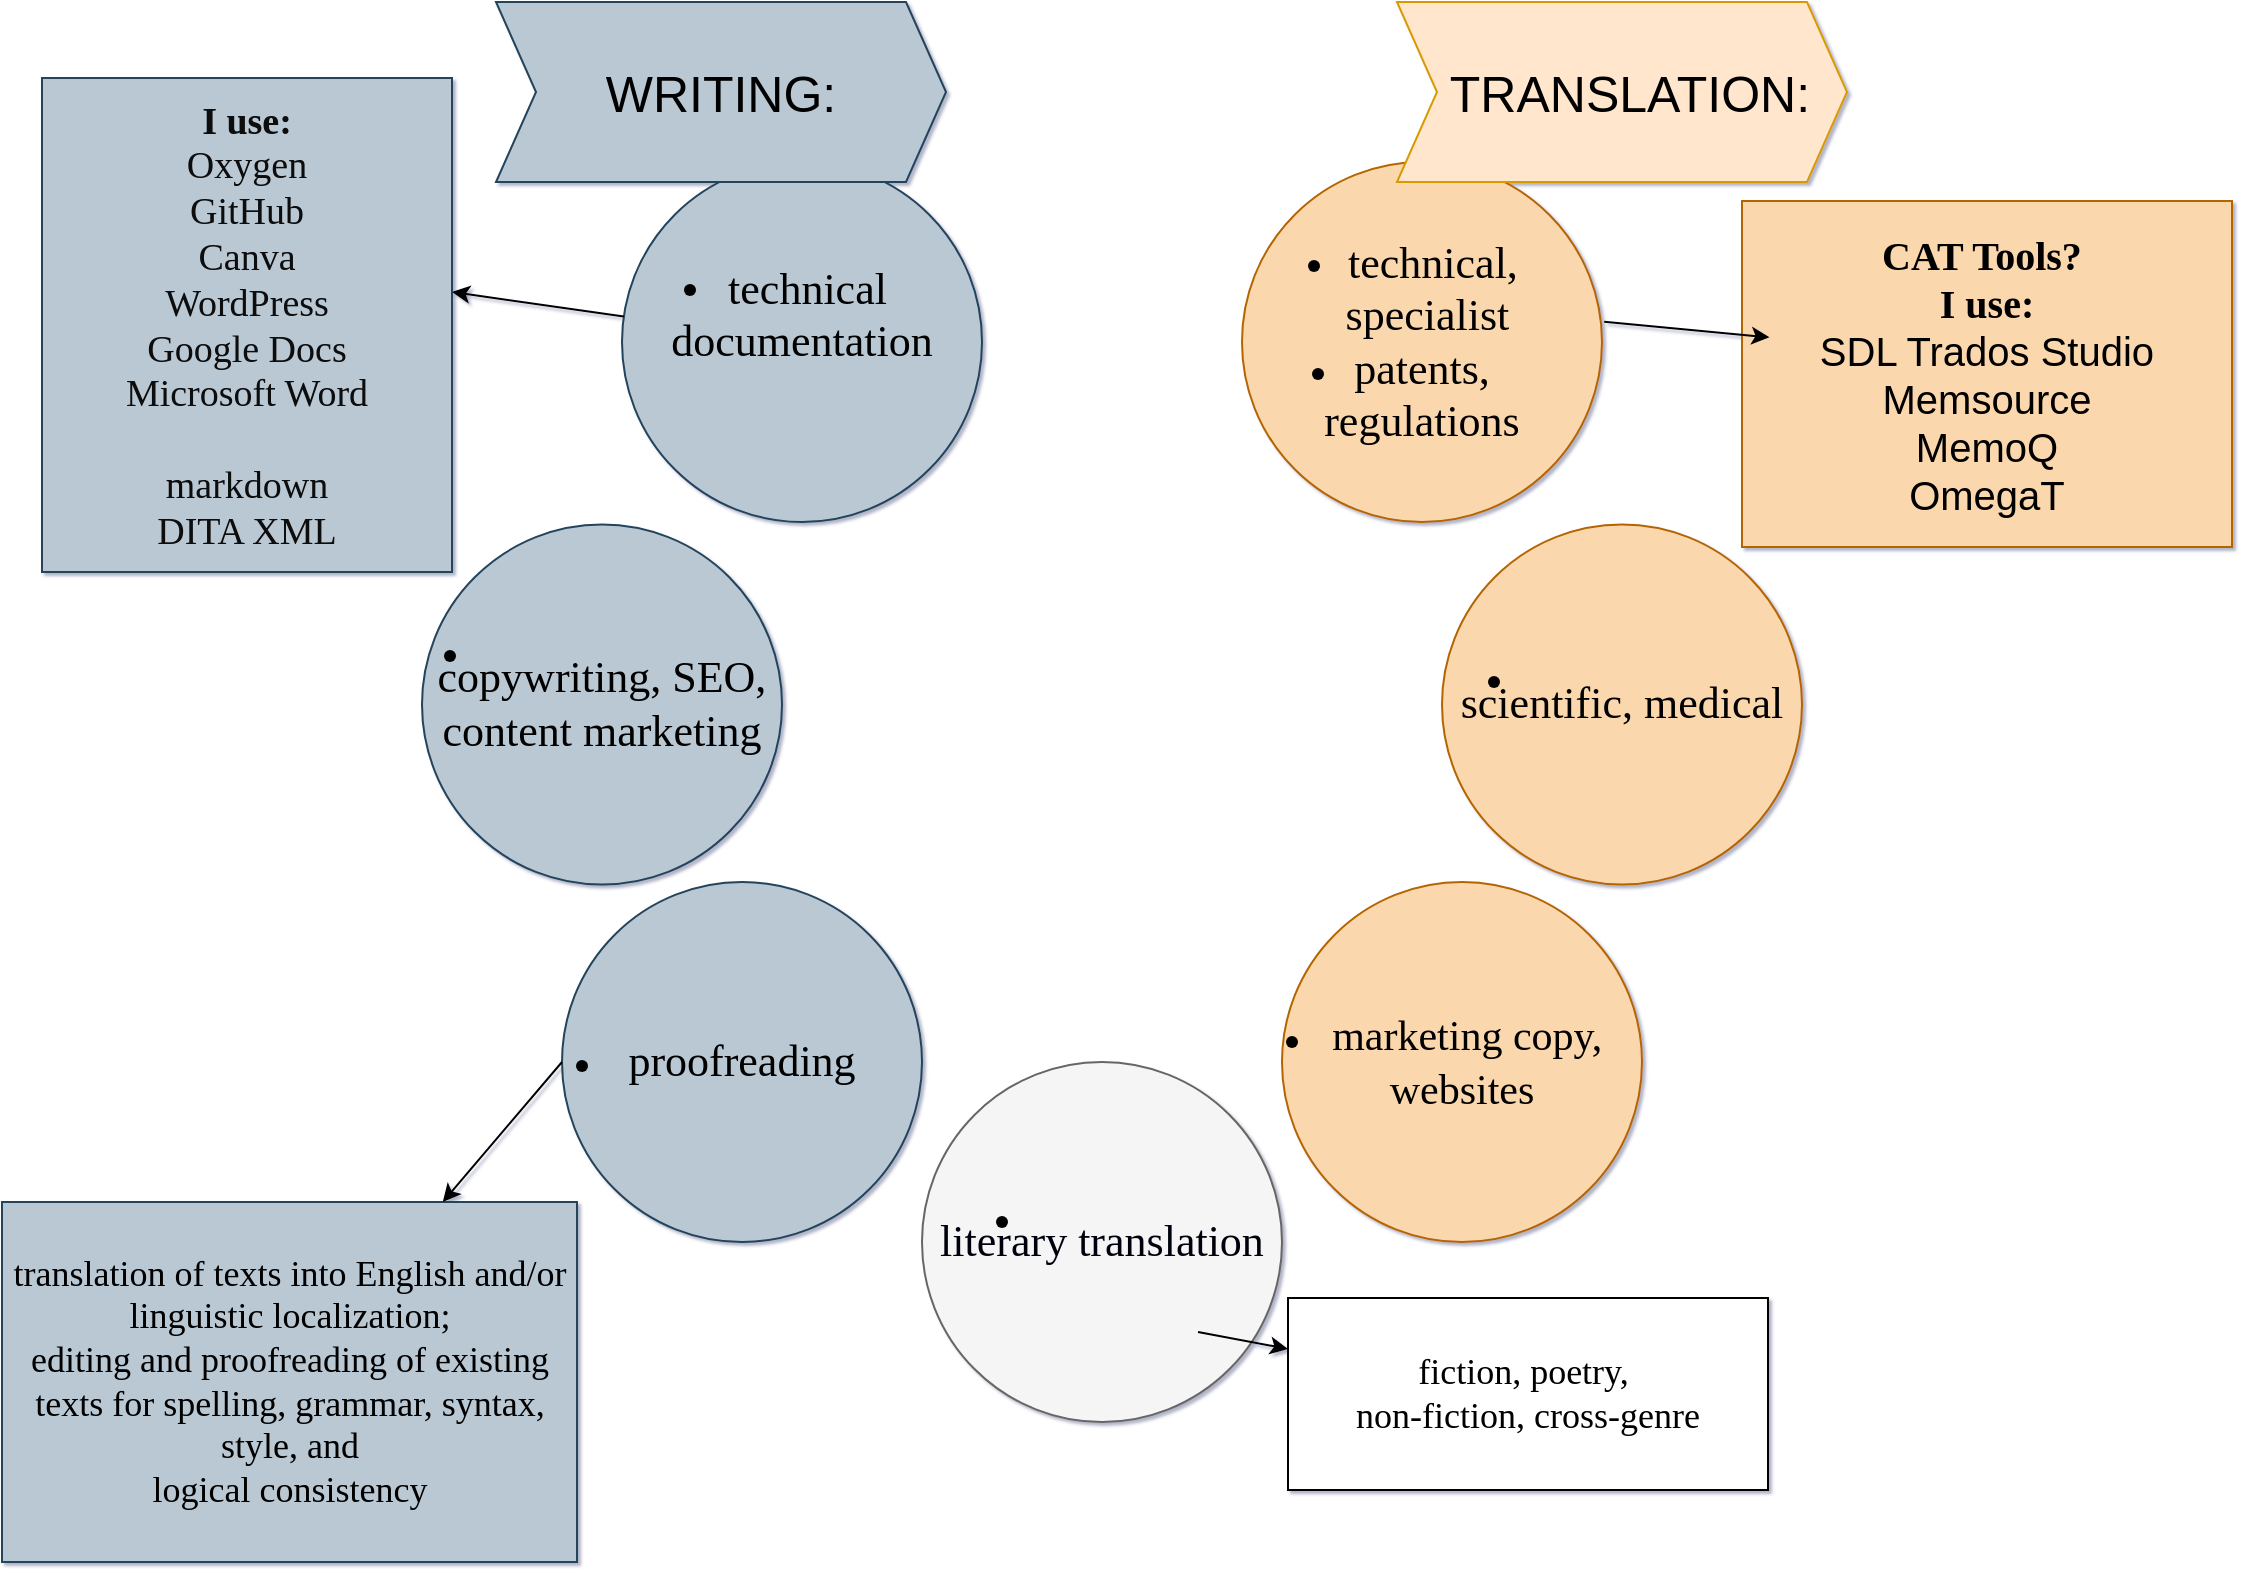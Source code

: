 <mxfile version="24.0.7" type="github">
  <diagram name="Page-1" id="dd472eb7-4b8b-5cd9-a60b-b15522922e76">
    <mxGraphModel dx="2150" dy="558" grid="0" gridSize="10" guides="1" tooltips="1" connect="1" arrows="1" fold="1" page="1" pageScale="1" pageWidth="1100" pageHeight="850" background="#FFFFFF" math="0" shadow="1">
      <root>
        <mxCell id="0" />
        <mxCell id="1" parent="0" />
        <mxCell id="45236fa5f4b8e91a-2" value="&lt;font color=&quot;#00060d&quot;&gt;literary translation&lt;br&gt;&lt;/font&gt;" style="ellipse;whiteSpace=wrap;html=1;rounded=0;shadow=0;dashed=0;comic=0;fontFamily=Verdana;fontSize=22;fontColor=#0069D1;fillColor=#f5f5f5;strokeColor=#666666;" parent="1" vertex="1">
          <mxGeometry x="440" y="560" width="180" height="180" as="geometry" />
        </mxCell>
        <mxCell id="45236fa5f4b8e91a-3" value="scientific, medical" style="ellipse;whiteSpace=wrap;html=1;rounded=0;shadow=0;dashed=0;comic=0;fontFamily=Verdana;fontSize=22;fillColor=#fad7ac;strokeColor=#b46504;" parent="1" vertex="1">
          <mxGeometry x="700" y="291.26" width="180" height="180" as="geometry" />
        </mxCell>
        <mxCell id="45236fa5f4b8e91a-4" value="&lt;font style=&quot;font-size: 22px;&quot;&gt;copywriting, SEO, content marketing&lt;br&gt;&lt;/font&gt;" style="ellipse;whiteSpace=wrap;html=1;rounded=0;shadow=0;dashed=0;comic=0;fontFamily=Verdana;fontSize=22;fillColor=#bac8d3;strokeColor=#23445d;" parent="1" vertex="1">
          <mxGeometry x="190" y="291.26" width="180" height="180" as="geometry" />
        </mxCell>
        <mxCell id="45236fa5f4b8e91a-5" value="&lt;div style=&quot;&quot;&gt;&lt;font style=&quot;font-size: 22px;&quot;&gt;&amp;nbsp;technical documentation&lt;br&gt;&lt;/font&gt;&lt;/div&gt;&lt;div style=&quot;&quot;&gt;&lt;font style=&quot;font-size: 22px;&quot;&gt;&lt;br&gt;&lt;/font&gt;&lt;/div&gt;" style="ellipse;whiteSpace=wrap;html=1;rounded=0;shadow=0;dashed=0;comic=0;fontFamily=Verdana;fontSize=22;fillColor=#bac8d3;strokeColor=#23445d;" parent="1" vertex="1">
          <mxGeometry x="290" y="110" width="180" height="180" as="geometry" />
        </mxCell>
        <mxCell id="45236fa5f4b8e91a-6" value="&lt;div style=&quot;&quot;&gt;&lt;font style=&quot;font-size: 22px;&quot; face=&quot;Verdana&quot;&gt;&amp;nbsp;&lt;/font&gt;&lt;font style=&quot;font-size: 22px;&quot; face=&quot;3_kRnwSZ05rTefSs1a9Z&quot;&gt;&lt;br&gt;&lt;/font&gt;&lt;/div&gt;&lt;div style=&quot;&quot;&gt;&lt;font style=&quot;font-size: 22px;&quot; face=&quot;3_kRnwSZ05rTefSs1a9Z&quot;&gt;&amp;nbsp; technical,&lt;/font&gt;&lt;/div&gt;&lt;div style=&quot;&quot;&gt;&lt;font style=&quot;font-size: 22px;&quot; face=&quot;3_kRnwSZ05rTefSs1a9Z&quot;&gt;&amp;nbsp;specialist&lt;/font&gt;&lt;/div&gt;&lt;div style=&quot;&quot;&gt;&lt;font style=&quot;font-size: 22px;&quot; face=&quot;3_kRnwSZ05rTefSs1a9Z&quot;&gt;patents,&lt;/font&gt;&lt;/div&gt;&lt;div style=&quot;&quot;&gt;&lt;font style=&quot;font-size: 22px;&quot; face=&quot;3_kRnwSZ05rTefSs1a9Z&quot;&gt;regulations&lt;br&gt;&lt;/font&gt;&lt;/div&gt;&lt;div style=&quot;&quot;&gt;&lt;font style=&quot;font-size: 22px;&quot; face=&quot;3_kRnwSZ05rTefSs1a9Z&quot;&gt;&lt;br&gt;&lt;/font&gt;&lt;/div&gt;" style="ellipse;whiteSpace=wrap;html=1;rounded=0;shadow=0;dashed=0;comic=0;fontFamily=Verdana;fontSize=22;fillColor=#fad7ac;strokeColor=#b46504;" parent="1" vertex="1">
          <mxGeometry x="600" y="110" width="180" height="180" as="geometry" />
        </mxCell>
        <mxCell id="45236fa5f4b8e91a-7" value="&lt;div&gt;&lt;font style=&quot;font-size: 21px;&quot;&gt;&amp;nbsp;marketing copy,&lt;/font&gt;&lt;/div&gt;&lt;div&gt;&lt;font style=&quot;font-size: 21px;&quot;&gt;websites&lt;br&gt;&lt;/font&gt;&lt;/div&gt;" style="ellipse;whiteSpace=wrap;html=1;rounded=0;shadow=0;dashed=0;comic=0;fontFamily=Verdana;fontSize=22;fillColor=#fad7ac;strokeColor=#b46504;" parent="1" vertex="1">
          <mxGeometry x="620" y="470" width="180" height="180" as="geometry" />
        </mxCell>
        <mxCell id="45236fa5f4b8e91a-8" value="proofreading" style="ellipse;whiteSpace=wrap;html=1;rounded=0;shadow=0;dashed=0;comic=0;fontFamily=Verdana;fontSize=22;fillColor=#bac8d3;strokeColor=#23445d;" parent="1" vertex="1">
          <mxGeometry x="260" y="470" width="180" height="180" as="geometry" />
        </mxCell>
        <mxCell id="bTzxaUfQtD9iZVpZiJUE-5" value="&lt;div&gt;&lt;font face=&quot;Verdana&quot; style=&quot;font-size: 20px;&quot;&gt;&lt;b&gt;CAT Tools?&amp;nbsp;&lt;/b&gt;&lt;/font&gt;&lt;/div&gt;&lt;div&gt;&lt;font face=&quot;Verdana&quot; style=&quot;font-size: 20px;&quot;&gt;&lt;b&gt;I use:&lt;/b&gt;&lt;/font&gt;&lt;/div&gt;&lt;div style=&quot;font-size: 20px;&quot;&gt;&lt;font face=&quot;91rZdBT9kLizhOjYf7mg&quot; style=&quot;font-size: 20px;&quot;&gt;SDL Trados Studio&lt;/font&gt;&lt;/div&gt;&lt;div style=&quot;font-size: 20px;&quot;&gt;&lt;font face=&quot;91rZdBT9kLizhOjYf7mg&quot; style=&quot;font-size: 20px;&quot;&gt;Memsource&lt;/font&gt;&lt;/div&gt;&lt;div style=&quot;font-size: 20px;&quot;&gt;&lt;font face=&quot;91rZdBT9kLizhOjYf7mg&quot; style=&quot;font-size: 20px;&quot;&gt;MemoQ&lt;/font&gt;&lt;/div&gt;&lt;div style=&quot;font-size: 20px;&quot;&gt;&lt;font face=&quot;91rZdBT9kLizhOjYf7mg&quot; style=&quot;font-size: 20px;&quot;&gt;OmegaT&lt;br&gt;&lt;/font&gt;&lt;/div&gt;" style="rounded=0;whiteSpace=wrap;html=1;fillColor=#fad7ac;strokeColor=#b46504;fontColor=default;" parent="1" vertex="1">
          <mxGeometry x="850" y="129.5" width="245" height="173" as="geometry" />
        </mxCell>
        <mxCell id="bTzxaUfQtD9iZVpZiJUE-11" value="" style="endArrow=classic;html=1;rounded=0;entryX=1;entryY=0.433;entryDx=0;entryDy=0;entryPerimeter=0;" parent="1" source="45236fa5f4b8e91a-5" target="bTzxaUfQtD9iZVpZiJUE-13" edge="1">
          <mxGeometry width="50" height="50" relative="1" as="geometry">
            <mxPoint x="250" y="190" as="sourcePoint" />
            <mxPoint x="220" y="160" as="targetPoint" />
          </mxGeometry>
        </mxCell>
        <mxCell id="bTzxaUfQtD9iZVpZiJUE-13" value="&lt;font style=&quot;font-size: 19px;&quot; face=&quot;Verdana&quot;&gt;&lt;b&gt;I use:&lt;br&gt;&lt;/b&gt;Oxygen&lt;br&gt;GitHub&lt;br&gt;Canva&lt;br&gt;WordPress&lt;br&gt;Google Docs&lt;br&gt;Microsoft Word&lt;br&gt;&lt;br&gt;markdown&lt;br&gt;DITA XML&lt;br&gt;&lt;/font&gt;" style="rounded=0;whiteSpace=wrap;html=1;fillColor=#bac8d3;strokeColor=#23445d;fontColor=#0A0A0A;" parent="1" vertex="1">
          <mxGeometry y="68" width="205" height="247" as="geometry" />
        </mxCell>
        <mxCell id="bTzxaUfQtD9iZVpZiJUE-22" value="&lt;div style=&quot;font-size: 25px;&quot;&gt;&lt;font style=&quot;font-size: 25px;&quot;&gt;WRITING:&lt;/font&gt;&lt;/div&gt;" style="shape=step;perimeter=stepPerimeter;whiteSpace=wrap;html=1;fixedSize=1;fillColor=#bac8d3;strokeColor=#23445d;" parent="1" vertex="1">
          <mxGeometry x="227" y="30" width="225" height="90" as="geometry" />
        </mxCell>
        <mxCell id="bTzxaUfQtD9iZVpZiJUE-24" value="&lt;font style=&quot;font-size: 25px;&quot;&gt;&amp;nbsp;TRANSLATION:&lt;/font&gt;" style="shape=step;perimeter=stepPerimeter;whiteSpace=wrap;html=1;fixedSize=1;fillColor=#ffe6cc;strokeColor=#d79b00;" parent="1" vertex="1">
          <mxGeometry x="677.5" y="30" width="225" height="90" as="geometry" />
        </mxCell>
        <mxCell id="bTzxaUfQtD9iZVpZiJUE-30" value="" style="shape=waypoint;sketch=0;fillStyle=solid;size=6;pointerEvents=1;points=[];fillColor=none;resizable=0;rotatable=0;perimeter=centerPerimeter;snapToPoint=1;" parent="1" vertex="1">
          <mxGeometry x="314" y="164" width="20" height="20" as="geometry" />
        </mxCell>
        <mxCell id="bTzxaUfQtD9iZVpZiJUE-31" value="" style="shape=waypoint;sketch=0;fillStyle=solid;size=6;pointerEvents=1;points=[];fillColor=none;resizable=0;rotatable=0;perimeter=centerPerimeter;snapToPoint=1;" parent="1" vertex="1">
          <mxGeometry x="194" y="347" width="20" height="20" as="geometry" />
        </mxCell>
        <mxCell id="bTzxaUfQtD9iZVpZiJUE-32" value="" style="shape=waypoint;sketch=0;fillStyle=solid;size=6;pointerEvents=1;points=[];fillColor=none;resizable=0;rotatable=0;perimeter=centerPerimeter;snapToPoint=1;" parent="1" vertex="1">
          <mxGeometry x="260" y="552" width="20" height="20" as="geometry" />
        </mxCell>
        <mxCell id="bTzxaUfQtD9iZVpZiJUE-4" value="" style="endArrow=classic;html=1;rounded=0;entryX=0.056;entryY=0.394;entryDx=0;entryDy=0;entryPerimeter=0;exitX=1.006;exitY=0.444;exitDx=0;exitDy=0;exitPerimeter=0;" parent="1" source="45236fa5f4b8e91a-6" target="bTzxaUfQtD9iZVpZiJUE-5" edge="1">
          <mxGeometry width="50" height="50" relative="1" as="geometry">
            <mxPoint x="777" y="189.57" as="sourcePoint" />
            <mxPoint x="827" y="185.999" as="targetPoint" />
          </mxGeometry>
        </mxCell>
        <mxCell id="bTzxaUfQtD9iZVpZiJUE-37" value="" style="shape=waypoint;sketch=0;fillStyle=solid;size=6;pointerEvents=1;points=[];fillColor=none;resizable=0;rotatable=0;perimeter=centerPerimeter;snapToPoint=1;" parent="1" vertex="1">
          <mxGeometry x="470" y="630" width="20" height="20" as="geometry" />
        </mxCell>
        <mxCell id="bTzxaUfQtD9iZVpZiJUE-39" value="" style="shape=waypoint;sketch=0;fillStyle=solid;size=6;pointerEvents=1;points=[];fillColor=none;resizable=0;rotatable=0;perimeter=centerPerimeter;snapToPoint=1;" parent="1" vertex="1">
          <mxGeometry x="626" y="152" width="20" height="20" as="geometry" />
        </mxCell>
        <mxCell id="bTzxaUfQtD9iZVpZiJUE-40" value="" style="shape=waypoint;sketch=0;fillStyle=solid;size=6;pointerEvents=1;points=[];fillColor=none;resizable=0;rotatable=0;perimeter=centerPerimeter;snapToPoint=1;" parent="1" vertex="1">
          <mxGeometry x="628" y="206" width="20" height="20" as="geometry" />
        </mxCell>
        <mxCell id="bTzxaUfQtD9iZVpZiJUE-41" value="" style="shape=waypoint;sketch=0;fillStyle=solid;size=6;pointerEvents=1;points=[];fillColor=none;resizable=0;rotatable=0;perimeter=centerPerimeter;snapToPoint=1;" parent="1" vertex="1">
          <mxGeometry x="716" y="360" width="20" height="20" as="geometry" />
        </mxCell>
        <mxCell id="bTzxaUfQtD9iZVpZiJUE-43" value="" style="shape=waypoint;sketch=0;fillStyle=solid;size=6;pointerEvents=1;points=[];fillColor=none;resizable=0;rotatable=0;perimeter=centerPerimeter;snapToPoint=1;" parent="1" vertex="1">
          <mxGeometry x="615" y="540" width="20" height="20" as="geometry" />
        </mxCell>
        <mxCell id="bTzxaUfQtD9iZVpZiJUE-46" value="" style="endArrow=classic;html=1;rounded=0;" parent="1" target="bTzxaUfQtD9iZVpZiJUE-47" edge="1">
          <mxGeometry width="50" height="50" relative="1" as="geometry">
            <mxPoint x="578" y="695" as="sourcePoint" />
            <mxPoint x="683" y="708" as="targetPoint" />
          </mxGeometry>
        </mxCell>
        <mxCell id="bTzxaUfQtD9iZVpZiJUE-47" value="&lt;div&gt;&lt;font face=&quot;Verdana&quot;&gt;&lt;font style=&quot;font-size: 18px;&quot;&gt;fiction, poetry,&amp;nbsp;&lt;/font&gt;&lt;/font&gt;&lt;/div&gt;&lt;div&gt;&lt;font face=&quot;Verdana&quot;&gt;&lt;font style=&quot;font-size: 18px;&quot;&gt;non-fiction, cross-genre&lt;/font&gt;&lt;/font&gt;&lt;/div&gt;" style="rounded=0;whiteSpace=wrap;html=1;" parent="1" vertex="1">
          <mxGeometry x="623" y="678" width="240" height="96" as="geometry" />
        </mxCell>
        <mxCell id="bTzxaUfQtD9iZVpZiJUE-48" value="&lt;font style=&quot;font-size: 18px;&quot; face=&quot;Verdana&quot;&gt;translation of texts into English and/or linguistic localization; &lt;br&gt;editing and proofreading of existing texts for spelling, grammar, syntax, style, and &lt;br&gt;logical consistency&lt;/font&gt;" style="rounded=0;whiteSpace=wrap;html=1;fillColor=#bac8d3;strokeColor=#23445d;" parent="1" vertex="1">
          <mxGeometry x="-20" y="630" width="287.5" height="180" as="geometry" />
        </mxCell>
        <mxCell id="bTzxaUfQtD9iZVpZiJUE-49" value="" style="endArrow=classic;html=1;rounded=0;exitX=0;exitY=0.5;exitDx=0;exitDy=0;" parent="1" source="45236fa5f4b8e91a-8" target="bTzxaUfQtD9iZVpZiJUE-48" edge="1">
          <mxGeometry width="50" height="50" relative="1" as="geometry">
            <mxPoint x="130" y="585" as="sourcePoint" />
            <mxPoint x="180" y="535" as="targetPoint" />
          </mxGeometry>
        </mxCell>
      </root>
    </mxGraphModel>
  </diagram>
</mxfile>
